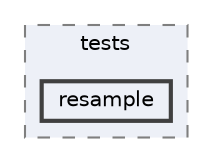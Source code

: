 digraph "env/lib/python3.12/site-packages/pandas/tests/resample"
{
 // LATEX_PDF_SIZE
  bgcolor="transparent";
  edge [fontname=Helvetica,fontsize=10,labelfontname=Helvetica,labelfontsize=10];
  node [fontname=Helvetica,fontsize=10,shape=box,height=0.2,width=0.4];
  compound=true
  subgraph clusterdir_91871cae130114fea1adc38d91e4f59c {
    graph [ bgcolor="#edf0f7", pencolor="grey50", label="tests", fontname=Helvetica,fontsize=10 style="filled,dashed", URL="dir_91871cae130114fea1adc38d91e4f59c.html",tooltip=""]
  dir_3d90875b51dcb289ca90372d5f3c9c91 [label="resample", fillcolor="#edf0f7", color="grey25", style="filled,bold", URL="dir_3d90875b51dcb289ca90372d5f3c9c91.html",tooltip=""];
  }
}
